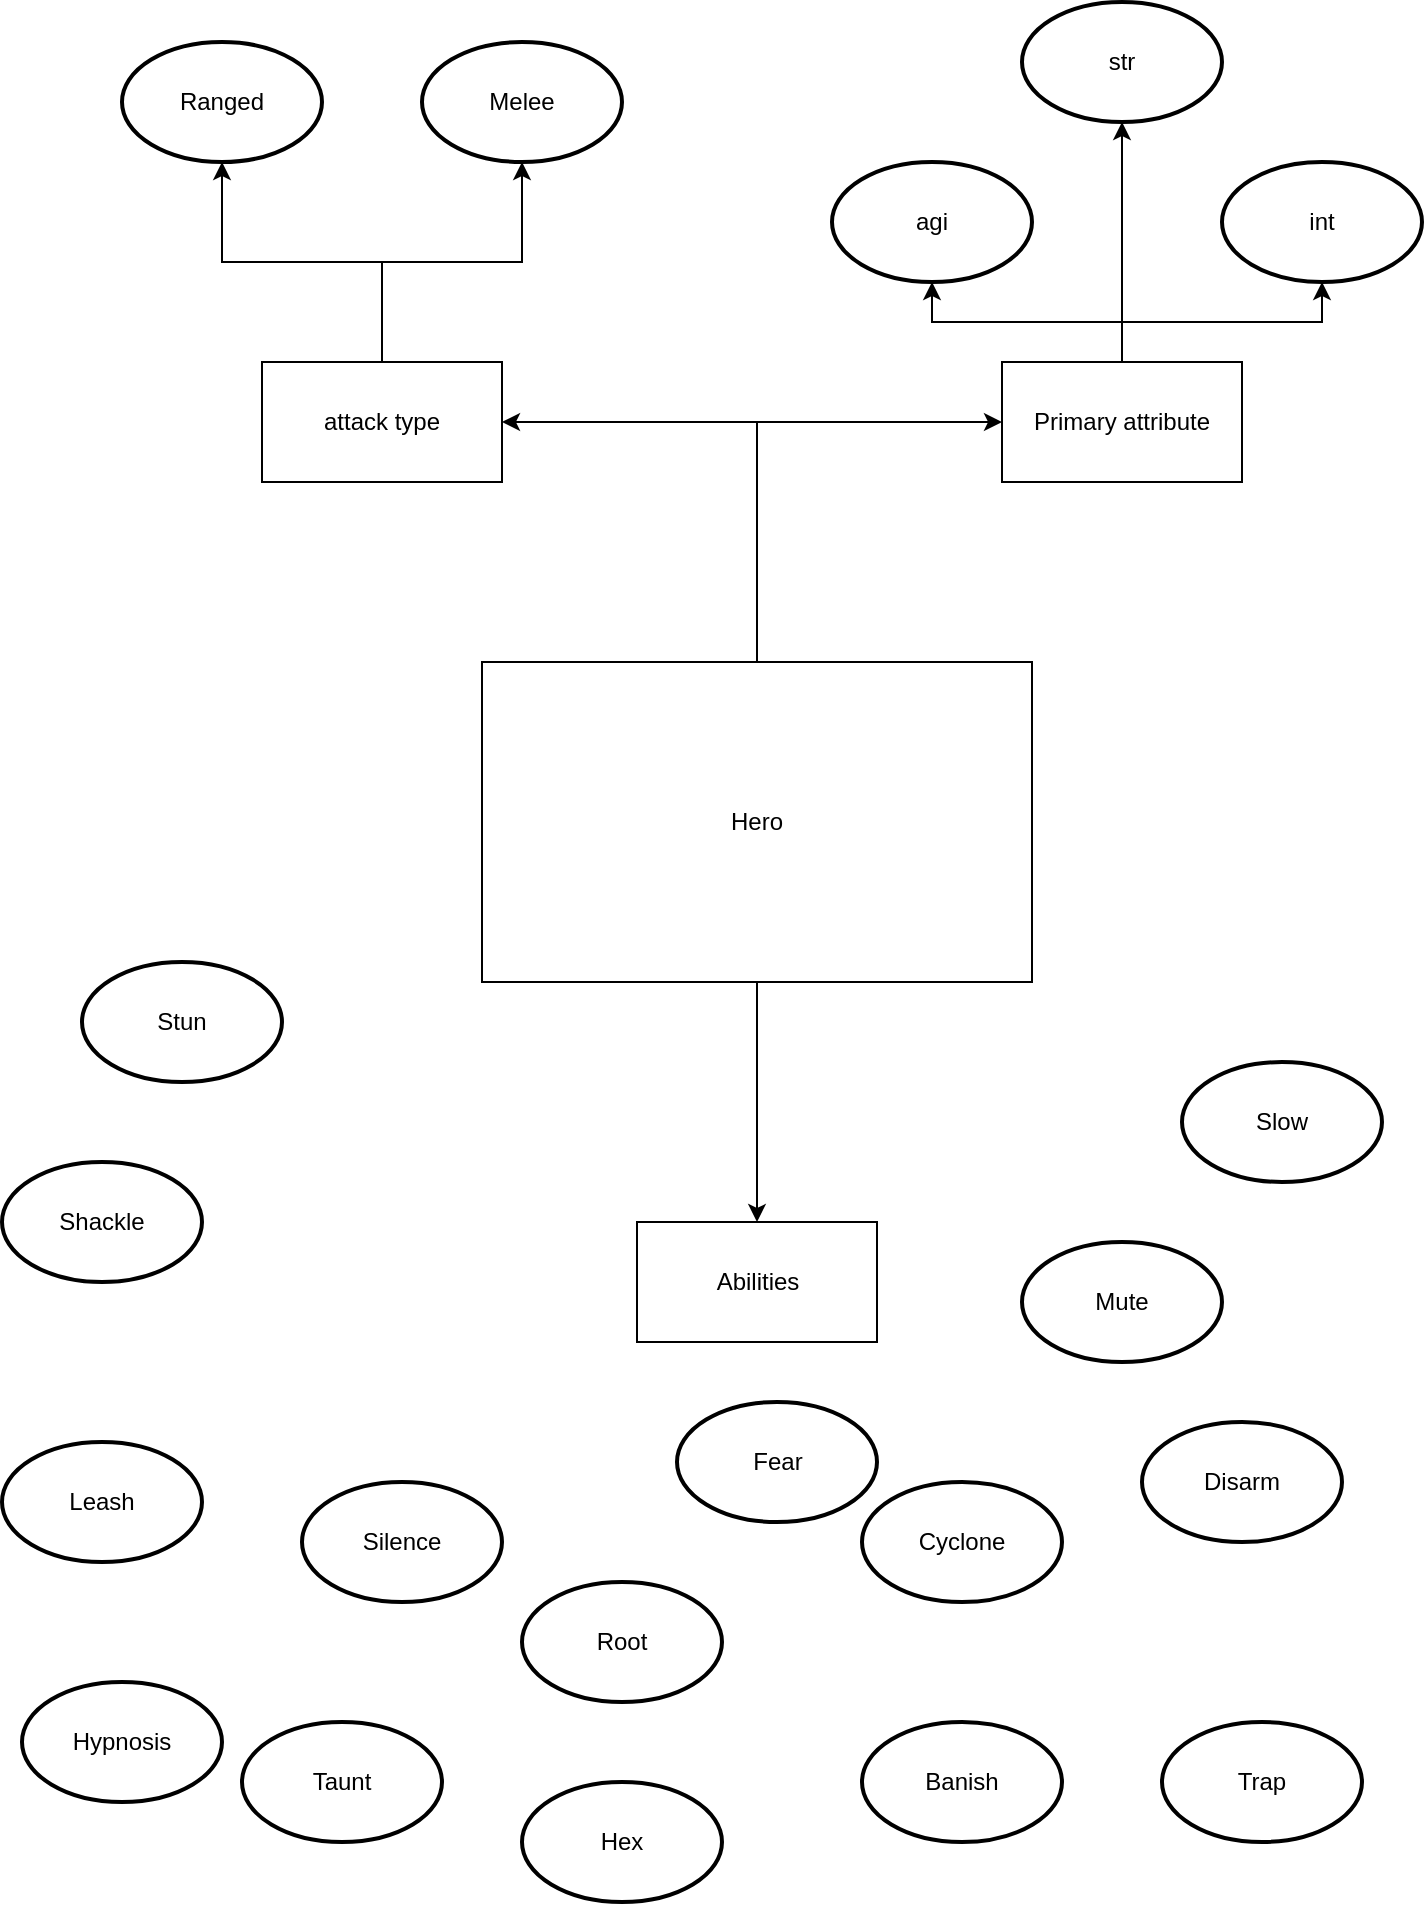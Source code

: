 <mxfile version="12.7.1" type="github"><diagram id="1S2AQPSdR647BYkK8z1W" name="Page-1"><mxGraphModel dx="780" dy="1149" grid="1" gridSize="10" guides="1" tooltips="1" connect="1" arrows="1" fold="1" page="1" pageScale="1" pageWidth="850" pageHeight="1100" math="0" shadow="0"><root><mxCell id="0"/><mxCell id="1" parent="0"/><mxCell id="zW83WaNIv8tac710JTmB-22" style="edgeStyle=orthogonalEdgeStyle;rounded=0;orthogonalLoop=1;jettySize=auto;html=1;entryX=1;entryY=0.5;entryDx=0;entryDy=0;" edge="1" parent="1" source="zW83WaNIv8tac710JTmB-1" target="zW83WaNIv8tac710JTmB-3"><mxGeometry relative="1" as="geometry"/></mxCell><mxCell id="zW83WaNIv8tac710JTmB-23" style="edgeStyle=orthogonalEdgeStyle;rounded=0;orthogonalLoop=1;jettySize=auto;html=1;entryX=0;entryY=0.5;entryDx=0;entryDy=0;" edge="1" parent="1" source="zW83WaNIv8tac710JTmB-1" target="zW83WaNIv8tac710JTmB-4"><mxGeometry relative="1" as="geometry"/></mxCell><mxCell id="zW83WaNIv8tac710JTmB-25" style="edgeStyle=orthogonalEdgeStyle;rounded=0;orthogonalLoop=1;jettySize=auto;html=1;exitX=0.5;exitY=1;exitDx=0;exitDy=0;entryX=0.5;entryY=0;entryDx=0;entryDy=0;" edge="1" parent="1" source="zW83WaNIv8tac710JTmB-1" target="zW83WaNIv8tac710JTmB-24"><mxGeometry relative="1" as="geometry"/></mxCell><mxCell id="zW83WaNIv8tac710JTmB-1" value="Hero" style="rounded=0;whiteSpace=wrap;html=1;" vertex="1" parent="1"><mxGeometry x="260" y="420" width="275" height="160" as="geometry"/></mxCell><mxCell id="zW83WaNIv8tac710JTmB-17" style="edgeStyle=orthogonalEdgeStyle;rounded=0;orthogonalLoop=1;jettySize=auto;html=1;exitX=0.5;exitY=0;exitDx=0;exitDy=0;entryX=0.5;entryY=1;entryDx=0;entryDy=0;entryPerimeter=0;" edge="1" parent="1" source="zW83WaNIv8tac710JTmB-3" target="zW83WaNIv8tac710JTmB-7"><mxGeometry relative="1" as="geometry"/></mxCell><mxCell id="zW83WaNIv8tac710JTmB-18" style="edgeStyle=orthogonalEdgeStyle;rounded=0;orthogonalLoop=1;jettySize=auto;html=1;entryX=0.5;entryY=1;entryDx=0;entryDy=0;entryPerimeter=0;" edge="1" parent="1" source="zW83WaNIv8tac710JTmB-3" target="zW83WaNIv8tac710JTmB-8"><mxGeometry relative="1" as="geometry"/></mxCell><mxCell id="zW83WaNIv8tac710JTmB-3" value="attack type" style="rounded=0;whiteSpace=wrap;html=1;" vertex="1" parent="1"><mxGeometry x="150" y="270" width="120" height="60" as="geometry"/></mxCell><mxCell id="zW83WaNIv8tac710JTmB-19" style="edgeStyle=orthogonalEdgeStyle;rounded=0;orthogonalLoop=1;jettySize=auto;html=1;exitX=0.5;exitY=0;exitDx=0;exitDy=0;entryX=0.5;entryY=1;entryDx=0;entryDy=0;entryPerimeter=0;" edge="1" parent="1" source="zW83WaNIv8tac710JTmB-4" target="zW83WaNIv8tac710JTmB-14"><mxGeometry relative="1" as="geometry"/></mxCell><mxCell id="zW83WaNIv8tac710JTmB-20" style="edgeStyle=orthogonalEdgeStyle;rounded=0;orthogonalLoop=1;jettySize=auto;html=1;entryX=0.5;entryY=1;entryDx=0;entryDy=0;entryPerimeter=0;" edge="1" parent="1" source="zW83WaNIv8tac710JTmB-4" target="zW83WaNIv8tac710JTmB-13"><mxGeometry relative="1" as="geometry"/></mxCell><mxCell id="zW83WaNIv8tac710JTmB-21" style="edgeStyle=orthogonalEdgeStyle;rounded=0;orthogonalLoop=1;jettySize=auto;html=1;entryX=0.5;entryY=1;entryDx=0;entryDy=0;entryPerimeter=0;" edge="1" parent="1" source="zW83WaNIv8tac710JTmB-4" target="zW83WaNIv8tac710JTmB-15"><mxGeometry relative="1" as="geometry"/></mxCell><mxCell id="zW83WaNIv8tac710JTmB-4" value="Primary attribute" style="rounded=0;whiteSpace=wrap;html=1;" vertex="1" parent="1"><mxGeometry x="520" y="270" width="120" height="60" as="geometry"/></mxCell><mxCell id="zW83WaNIv8tac710JTmB-7" value="Ranged" style="strokeWidth=2;html=1;shape=mxgraph.flowchart.start_1;whiteSpace=wrap;" vertex="1" parent="1"><mxGeometry x="80" y="110" width="100" height="60" as="geometry"/></mxCell><mxCell id="zW83WaNIv8tac710JTmB-8" value="Melee" style="strokeWidth=2;html=1;shape=mxgraph.flowchart.start_1;whiteSpace=wrap;" vertex="1" parent="1"><mxGeometry x="230" y="110" width="100" height="60" as="geometry"/></mxCell><mxCell id="zW83WaNIv8tac710JTmB-13" value="agi" style="strokeWidth=2;html=1;shape=mxgraph.flowchart.start_1;whiteSpace=wrap;" vertex="1" parent="1"><mxGeometry x="435" y="170" width="100" height="60" as="geometry"/></mxCell><mxCell id="zW83WaNIv8tac710JTmB-14" value="str" style="strokeWidth=2;html=1;shape=mxgraph.flowchart.start_1;whiteSpace=wrap;" vertex="1" parent="1"><mxGeometry x="530" y="90" width="100" height="60" as="geometry"/></mxCell><mxCell id="zW83WaNIv8tac710JTmB-15" value="int" style="strokeWidth=2;html=1;shape=mxgraph.flowchart.start_1;whiteSpace=wrap;" vertex="1" parent="1"><mxGeometry x="630" y="170" width="100" height="60" as="geometry"/></mxCell><mxCell id="zW83WaNIv8tac710JTmB-24" value="&lt;div&gt;Abilities&lt;/div&gt;" style="rounded=0;whiteSpace=wrap;html=1;" vertex="1" parent="1"><mxGeometry x="337.5" y="700" width="120" height="60" as="geometry"/></mxCell><mxCell id="zW83WaNIv8tac710JTmB-26" value="Stun" style="strokeWidth=2;html=1;shape=mxgraph.flowchart.start_1;whiteSpace=wrap;" vertex="1" parent="1"><mxGeometry x="60" y="570" width="100" height="60" as="geometry"/></mxCell><mxCell id="zW83WaNIv8tac710JTmB-27" value="Silence" style="strokeWidth=2;html=1;shape=mxgraph.flowchart.start_1;whiteSpace=wrap;" vertex="1" parent="1"><mxGeometry x="170" y="830" width="100" height="60" as="geometry"/></mxCell><mxCell id="zW83WaNIv8tac710JTmB-28" value="Shackle" style="strokeWidth=2;html=1;shape=mxgraph.flowchart.start_1;whiteSpace=wrap;" vertex="1" parent="1"><mxGeometry x="20" y="670" width="100" height="60" as="geometry"/></mxCell><mxCell id="zW83WaNIv8tac710JTmB-29" value="&lt;div&gt;Root&lt;/div&gt;" style="strokeWidth=2;html=1;shape=mxgraph.flowchart.start_1;whiteSpace=wrap;" vertex="1" parent="1"><mxGeometry x="280" y="880" width="100" height="60" as="geometry"/></mxCell><mxCell id="zW83WaNIv8tac710JTmB-30" value="Leash" style="strokeWidth=2;html=1;shape=mxgraph.flowchart.start_1;whiteSpace=wrap;" vertex="1" parent="1"><mxGeometry x="20" y="810" width="100" height="60" as="geometry"/></mxCell><mxCell id="zW83WaNIv8tac710JTmB-34" value="&lt;div&gt;Hex&lt;/div&gt;" style="strokeWidth=2;html=1;shape=mxgraph.flowchart.start_1;whiteSpace=wrap;" vertex="1" parent="1"><mxGeometry x="280" y="980" width="100" height="60" as="geometry"/></mxCell><mxCell id="zW83WaNIv8tac710JTmB-35" value="Cyclone" style="strokeWidth=2;html=1;shape=mxgraph.flowchart.start_1;whiteSpace=wrap;" vertex="1" parent="1"><mxGeometry x="450" y="830" width="100" height="60" as="geometry"/></mxCell><mxCell id="zW83WaNIv8tac710JTmB-37" value="Banish" style="strokeWidth=2;html=1;shape=mxgraph.flowchart.start_1;whiteSpace=wrap;" vertex="1" parent="1"><mxGeometry x="450" y="950" width="100" height="60" as="geometry"/></mxCell><mxCell id="zW83WaNIv8tac710JTmB-38" value="&lt;div&gt;Mute&lt;/div&gt;" style="strokeWidth=2;html=1;shape=mxgraph.flowchart.start_1;whiteSpace=wrap;" vertex="1" parent="1"><mxGeometry x="530" y="710" width="100" height="60" as="geometry"/></mxCell><mxCell id="zW83WaNIv8tac710JTmB-39" value="&lt;div&gt;Disarm&lt;/div&gt;" style="strokeWidth=2;html=1;shape=mxgraph.flowchart.start_1;whiteSpace=wrap;" vertex="1" parent="1"><mxGeometry x="590" y="800" width="100" height="60" as="geometry"/></mxCell><mxCell id="zW83WaNIv8tac710JTmB-40" value="&lt;div&gt;Slow&lt;/div&gt;" style="strokeWidth=2;html=1;shape=mxgraph.flowchart.start_1;whiteSpace=wrap;" vertex="1" parent="1"><mxGeometry x="610" y="620" width="100" height="60" as="geometry"/></mxCell><mxCell id="zW83WaNIv8tac710JTmB-41" value="&lt;div&gt;Trap&lt;/div&gt;" style="strokeWidth=2;html=1;shape=mxgraph.flowchart.start_1;whiteSpace=wrap;" vertex="1" parent="1"><mxGeometry x="600" y="950" width="100" height="60" as="geometry"/></mxCell><mxCell id="zW83WaNIv8tac710JTmB-42" value="Taunt" style="strokeWidth=2;html=1;shape=mxgraph.flowchart.start_1;whiteSpace=wrap;" vertex="1" parent="1"><mxGeometry x="140" y="950" width="100" height="60" as="geometry"/></mxCell><mxCell id="zW83WaNIv8tac710JTmB-43" value="Fear" style="strokeWidth=2;html=1;shape=mxgraph.flowchart.start_1;whiteSpace=wrap;" vertex="1" parent="1"><mxGeometry x="357.5" y="790" width="100" height="60" as="geometry"/></mxCell><mxCell id="zW83WaNIv8tac710JTmB-44" value="Hypnosis" style="strokeWidth=2;html=1;shape=mxgraph.flowchart.start_1;whiteSpace=wrap;" vertex="1" parent="1"><mxGeometry x="30" y="930" width="100" height="60" as="geometry"/></mxCell></root></mxGraphModel></diagram></mxfile>